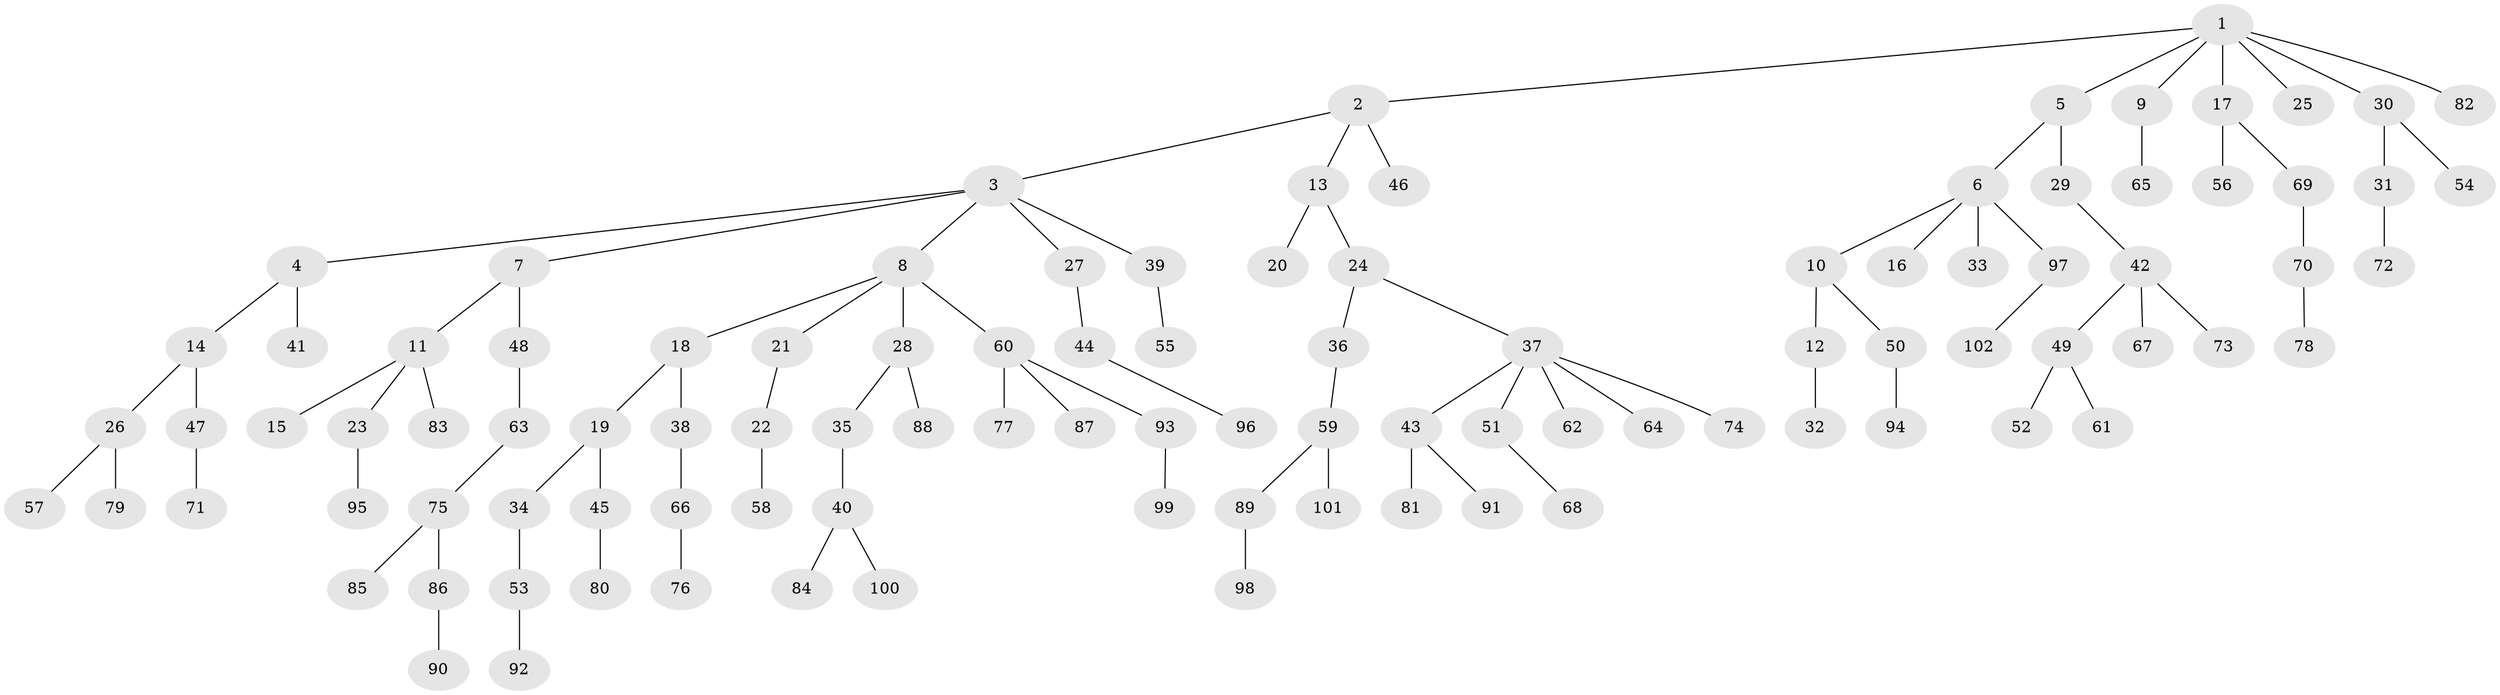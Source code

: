 // Generated by graph-tools (version 1.1) at 2025/53/03/09/25 04:53:37]
// undirected, 102 vertices, 101 edges
graph export_dot {
graph [start="1"]
  node [color=gray90,style=filled];
  1;
  2;
  3;
  4;
  5;
  6;
  7;
  8;
  9;
  10;
  11;
  12;
  13;
  14;
  15;
  16;
  17;
  18;
  19;
  20;
  21;
  22;
  23;
  24;
  25;
  26;
  27;
  28;
  29;
  30;
  31;
  32;
  33;
  34;
  35;
  36;
  37;
  38;
  39;
  40;
  41;
  42;
  43;
  44;
  45;
  46;
  47;
  48;
  49;
  50;
  51;
  52;
  53;
  54;
  55;
  56;
  57;
  58;
  59;
  60;
  61;
  62;
  63;
  64;
  65;
  66;
  67;
  68;
  69;
  70;
  71;
  72;
  73;
  74;
  75;
  76;
  77;
  78;
  79;
  80;
  81;
  82;
  83;
  84;
  85;
  86;
  87;
  88;
  89;
  90;
  91;
  92;
  93;
  94;
  95;
  96;
  97;
  98;
  99;
  100;
  101;
  102;
  1 -- 2;
  1 -- 5;
  1 -- 9;
  1 -- 17;
  1 -- 25;
  1 -- 30;
  1 -- 82;
  2 -- 3;
  2 -- 13;
  2 -- 46;
  3 -- 4;
  3 -- 7;
  3 -- 8;
  3 -- 27;
  3 -- 39;
  4 -- 14;
  4 -- 41;
  5 -- 6;
  5 -- 29;
  6 -- 10;
  6 -- 16;
  6 -- 33;
  6 -- 97;
  7 -- 11;
  7 -- 48;
  8 -- 18;
  8 -- 21;
  8 -- 28;
  8 -- 60;
  9 -- 65;
  10 -- 12;
  10 -- 50;
  11 -- 15;
  11 -- 23;
  11 -- 83;
  12 -- 32;
  13 -- 20;
  13 -- 24;
  14 -- 26;
  14 -- 47;
  17 -- 56;
  17 -- 69;
  18 -- 19;
  18 -- 38;
  19 -- 34;
  19 -- 45;
  21 -- 22;
  22 -- 58;
  23 -- 95;
  24 -- 36;
  24 -- 37;
  26 -- 57;
  26 -- 79;
  27 -- 44;
  28 -- 35;
  28 -- 88;
  29 -- 42;
  30 -- 31;
  30 -- 54;
  31 -- 72;
  34 -- 53;
  35 -- 40;
  36 -- 59;
  37 -- 43;
  37 -- 51;
  37 -- 62;
  37 -- 64;
  37 -- 74;
  38 -- 66;
  39 -- 55;
  40 -- 84;
  40 -- 100;
  42 -- 49;
  42 -- 67;
  42 -- 73;
  43 -- 81;
  43 -- 91;
  44 -- 96;
  45 -- 80;
  47 -- 71;
  48 -- 63;
  49 -- 52;
  49 -- 61;
  50 -- 94;
  51 -- 68;
  53 -- 92;
  59 -- 89;
  59 -- 101;
  60 -- 77;
  60 -- 87;
  60 -- 93;
  63 -- 75;
  66 -- 76;
  69 -- 70;
  70 -- 78;
  75 -- 85;
  75 -- 86;
  86 -- 90;
  89 -- 98;
  93 -- 99;
  97 -- 102;
}
